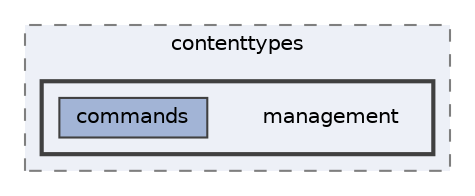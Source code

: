 digraph "C:/Users/LukeMabie/documents/Development/Password_Saver_Using_Django-master/venv/Lib/site-packages/django/contrib/contenttypes/management"
{
 // LATEX_PDF_SIZE
  bgcolor="transparent";
  edge [fontname=Helvetica,fontsize=10,labelfontname=Helvetica,labelfontsize=10];
  node [fontname=Helvetica,fontsize=10,shape=box,height=0.2,width=0.4];
  compound=true
  subgraph clusterdir_e5043111cc0c1b2c56ce9afb234a12a4 {
    graph [ bgcolor="#edf0f7", pencolor="grey50", label="contenttypes", fontname=Helvetica,fontsize=10 style="filled,dashed", URL="dir_e5043111cc0c1b2c56ce9afb234a12a4.html",tooltip=""]
  subgraph clusterdir_de971d1a2e5086e898261ecab418f250 {
    graph [ bgcolor="#edf0f7", pencolor="grey25", label="", fontname=Helvetica,fontsize=10 style="filled,bold", URL="dir_de971d1a2e5086e898261ecab418f250.html",tooltip=""]
    dir_de971d1a2e5086e898261ecab418f250 [shape=plaintext, label="management"];
  dir_0399a464c500ee01e14cca948fb02a6f [label="commands", fillcolor="#a2b4d6", color="grey25", style="filled", URL="dir_0399a464c500ee01e14cca948fb02a6f.html",tooltip=""];
  }
  }
}
